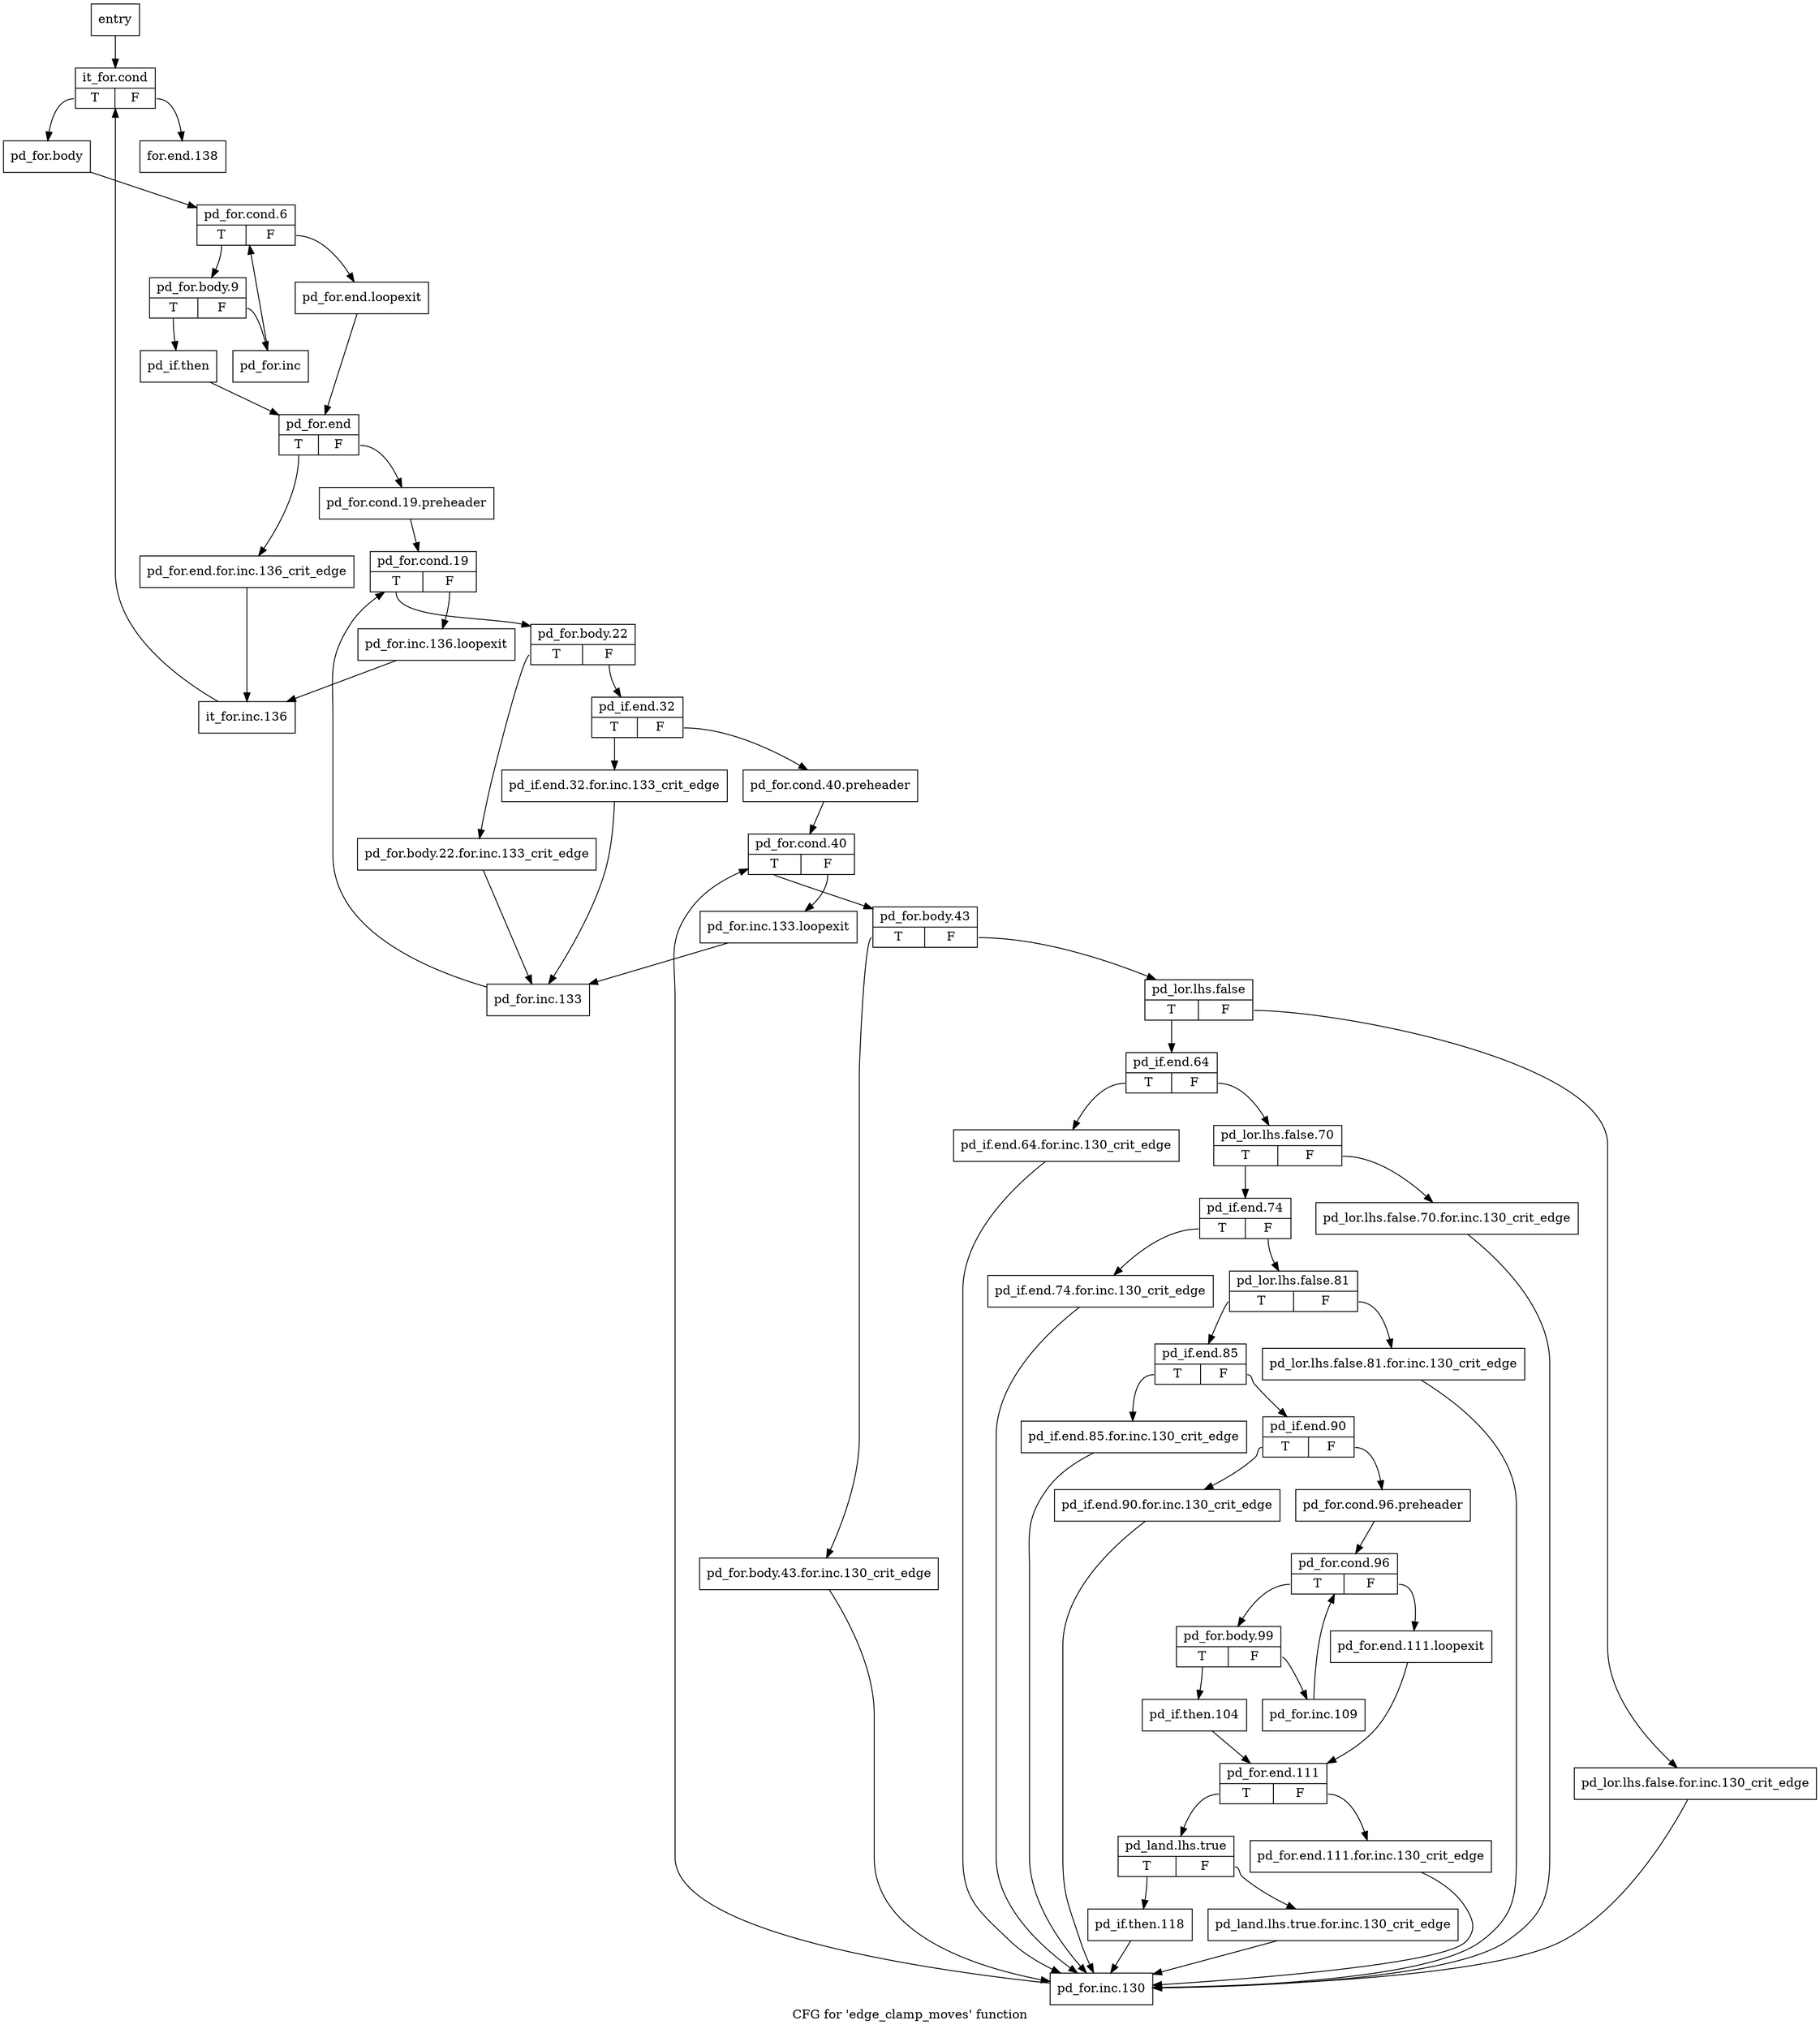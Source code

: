 digraph "CFG for 'edge_clamp_moves' function" {
	label="CFG for 'edge_clamp_moves' function";

	Node0x3415000 [shape=record,label="{entry}"];
	Node0x3415000 -> Node0x3427760;
	Node0x3427760 [shape=record,label="{it_for.cond|{<s0>T|<s1>F}}"];
	Node0x3427760:s0 -> Node0x34277b0;
	Node0x3427760:s1 -> Node0x34286b0;
	Node0x34277b0 [shape=record,label="{pd_for.body}"];
	Node0x34277b0 -> Node0x3427800;
	Node0x3427800 [shape=record,label="{pd_for.cond.6|{<s0>T|<s1>F}}"];
	Node0x3427800:s0 -> Node0x3427850;
	Node0x3427800:s1 -> Node0x3427940;
	Node0x3427850 [shape=record,label="{pd_for.body.9|{<s0>T|<s1>F}}"];
	Node0x3427850:s0 -> Node0x34278a0;
	Node0x3427850:s1 -> Node0x34278f0;
	Node0x34278a0 [shape=record,label="{pd_if.then}"];
	Node0x34278a0 -> Node0x3427990;
	Node0x34278f0 [shape=record,label="{pd_for.inc}"];
	Node0x34278f0 -> Node0x3427800;
	Node0x3427940 [shape=record,label="{pd_for.end.loopexit}"];
	Node0x3427940 -> Node0x3427990;
	Node0x3427990 [shape=record,label="{pd_for.end|{<s0>T|<s1>F}}"];
	Node0x3427990:s0 -> Node0x34279e0;
	Node0x3427990:s1 -> Node0x3427a30;
	Node0x34279e0 [shape=record,label="{pd_for.end.for.inc.136_crit_edge}"];
	Node0x34279e0 -> Node0x3428660;
	Node0x3427a30 [shape=record,label="{pd_for.cond.19.preheader}"];
	Node0x3427a30 -> Node0x3427a80;
	Node0x3427a80 [shape=record,label="{pd_for.cond.19|{<s0>T|<s1>F}}"];
	Node0x3427a80:s0 -> Node0x3427ad0;
	Node0x3427a80:s1 -> Node0x3428610;
	Node0x3427ad0 [shape=record,label="{pd_for.body.22|{<s0>T|<s1>F}}"];
	Node0x3427ad0:s0 -> Node0x3427b20;
	Node0x3427ad0:s1 -> Node0x3427b70;
	Node0x3427b20 [shape=record,label="{pd_for.body.22.for.inc.133_crit_edge}"];
	Node0x3427b20 -> Node0x34285c0;
	Node0x3427b70 [shape=record,label="{pd_if.end.32|{<s0>T|<s1>F}}"];
	Node0x3427b70:s0 -> Node0x3427bc0;
	Node0x3427b70:s1 -> Node0x3427c10;
	Node0x3427bc0 [shape=record,label="{pd_if.end.32.for.inc.133_crit_edge}"];
	Node0x3427bc0 -> Node0x34285c0;
	Node0x3427c10 [shape=record,label="{pd_for.cond.40.preheader}"];
	Node0x3427c10 -> Node0x3427c60;
	Node0x3427c60 [shape=record,label="{pd_for.cond.40|{<s0>T|<s1>F}}"];
	Node0x3427c60:s0 -> Node0x3427cb0;
	Node0x3427c60:s1 -> Node0x3428570;
	Node0x3427cb0 [shape=record,label="{pd_for.body.43|{<s0>T|<s1>F}}"];
	Node0x3427cb0:s0 -> Node0x3427d00;
	Node0x3427cb0:s1 -> Node0x3427d50;
	Node0x3427d00 [shape=record,label="{pd_for.body.43.for.inc.130_crit_edge}"];
	Node0x3427d00 -> Node0x3428520;
	Node0x3427d50 [shape=record,label="{pd_lor.lhs.false|{<s0>T|<s1>F}}"];
	Node0x3427d50:s0 -> Node0x3427df0;
	Node0x3427d50:s1 -> Node0x3427da0;
	Node0x3427da0 [shape=record,label="{pd_lor.lhs.false.for.inc.130_crit_edge}"];
	Node0x3427da0 -> Node0x3428520;
	Node0x3427df0 [shape=record,label="{pd_if.end.64|{<s0>T|<s1>F}}"];
	Node0x3427df0:s0 -> Node0x3427e40;
	Node0x3427df0:s1 -> Node0x3427e90;
	Node0x3427e40 [shape=record,label="{pd_if.end.64.for.inc.130_crit_edge}"];
	Node0x3427e40 -> Node0x3428520;
	Node0x3427e90 [shape=record,label="{pd_lor.lhs.false.70|{<s0>T|<s1>F}}"];
	Node0x3427e90:s0 -> Node0x3427f30;
	Node0x3427e90:s1 -> Node0x3427ee0;
	Node0x3427ee0 [shape=record,label="{pd_lor.lhs.false.70.for.inc.130_crit_edge}"];
	Node0x3427ee0 -> Node0x3428520;
	Node0x3427f30 [shape=record,label="{pd_if.end.74|{<s0>T|<s1>F}}"];
	Node0x3427f30:s0 -> Node0x3427f80;
	Node0x3427f30:s1 -> Node0x3427fd0;
	Node0x3427f80 [shape=record,label="{pd_if.end.74.for.inc.130_crit_edge}"];
	Node0x3427f80 -> Node0x3428520;
	Node0x3427fd0 [shape=record,label="{pd_lor.lhs.false.81|{<s0>T|<s1>F}}"];
	Node0x3427fd0:s0 -> Node0x3428070;
	Node0x3427fd0:s1 -> Node0x3428020;
	Node0x3428020 [shape=record,label="{pd_lor.lhs.false.81.for.inc.130_crit_edge}"];
	Node0x3428020 -> Node0x3428520;
	Node0x3428070 [shape=record,label="{pd_if.end.85|{<s0>T|<s1>F}}"];
	Node0x3428070:s0 -> Node0x34280c0;
	Node0x3428070:s1 -> Node0x3428110;
	Node0x34280c0 [shape=record,label="{pd_if.end.85.for.inc.130_crit_edge}"];
	Node0x34280c0 -> Node0x3428520;
	Node0x3428110 [shape=record,label="{pd_if.end.90|{<s0>T|<s1>F}}"];
	Node0x3428110:s0 -> Node0x3428160;
	Node0x3428110:s1 -> Node0x34281b0;
	Node0x3428160 [shape=record,label="{pd_if.end.90.for.inc.130_crit_edge}"];
	Node0x3428160 -> Node0x3428520;
	Node0x34281b0 [shape=record,label="{pd_for.cond.96.preheader}"];
	Node0x34281b0 -> Node0x3428200;
	Node0x3428200 [shape=record,label="{pd_for.cond.96|{<s0>T|<s1>F}}"];
	Node0x3428200:s0 -> Node0x3428250;
	Node0x3428200:s1 -> Node0x3428340;
	Node0x3428250 [shape=record,label="{pd_for.body.99|{<s0>T|<s1>F}}"];
	Node0x3428250:s0 -> Node0x34282a0;
	Node0x3428250:s1 -> Node0x34282f0;
	Node0x34282a0 [shape=record,label="{pd_if.then.104}"];
	Node0x34282a0 -> Node0x3428390;
	Node0x34282f0 [shape=record,label="{pd_for.inc.109}"];
	Node0x34282f0 -> Node0x3428200;
	Node0x3428340 [shape=record,label="{pd_for.end.111.loopexit}"];
	Node0x3428340 -> Node0x3428390;
	Node0x3428390 [shape=record,label="{pd_for.end.111|{<s0>T|<s1>F}}"];
	Node0x3428390:s0 -> Node0x3428430;
	Node0x3428390:s1 -> Node0x34283e0;
	Node0x34283e0 [shape=record,label="{pd_for.end.111.for.inc.130_crit_edge}"];
	Node0x34283e0 -> Node0x3428520;
	Node0x3428430 [shape=record,label="{pd_land.lhs.true|{<s0>T|<s1>F}}"];
	Node0x3428430:s0 -> Node0x34284d0;
	Node0x3428430:s1 -> Node0x3428480;
	Node0x3428480 [shape=record,label="{pd_land.lhs.true.for.inc.130_crit_edge}"];
	Node0x3428480 -> Node0x3428520;
	Node0x34284d0 [shape=record,label="{pd_if.then.118}"];
	Node0x34284d0 -> Node0x3428520;
	Node0x3428520 [shape=record,label="{pd_for.inc.130}"];
	Node0x3428520 -> Node0x3427c60;
	Node0x3428570 [shape=record,label="{pd_for.inc.133.loopexit}"];
	Node0x3428570 -> Node0x34285c0;
	Node0x34285c0 [shape=record,label="{pd_for.inc.133}"];
	Node0x34285c0 -> Node0x3427a80;
	Node0x3428610 [shape=record,label="{pd_for.inc.136.loopexit}"];
	Node0x3428610 -> Node0x3428660;
	Node0x3428660 [shape=record,label="{it_for.inc.136}"];
	Node0x3428660 -> Node0x3427760;
	Node0x34286b0 [shape=record,label="{for.end.138}"];
}
